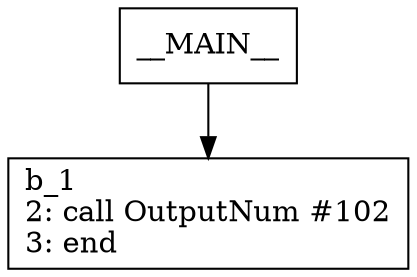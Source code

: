 digraph Computation {
node [shape=box];
__MAIN__ -> b_1;
b_1 [label="b_1\l2: call OutputNum #102\l3: end\l"]
}